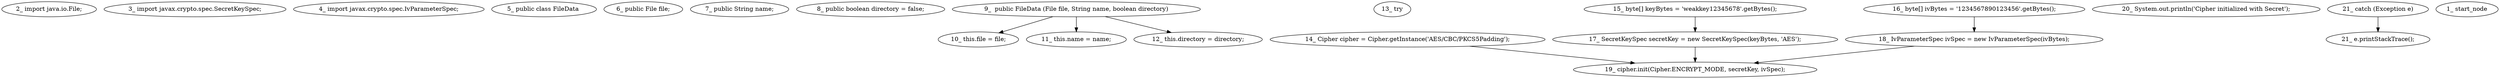 digraph  {
18 [label="2_ import java.io.File;", type_label=expression_statement];
24 [label="3_ import javax.crypto.spec.SecretKeySpec;", type_label=expression_statement];
32 [label="4_ import javax.crypto.spec.IvParameterSpec;", type_label=expression_statement];
40 [label="5_ public class FileData ", type_label=class_declaration];
44 [label="6_ public File file;", type_label=expression_statement];
49 [label="7_ public String name;", type_label=expression_statement];
54 [label="8_ public boolean directory = false;", type_label=expression_statement];
60 [label="9_  public FileData (File file, String name, boolean directory)", type_label=constructor_declaration];
74 [label="10_ this.file = file;", type_label=expression_statement];
80 [label="11_ this.name = name;", type_label=expression_statement];
86 [label="12_ this.directory = directory;", type_label=expression_statement];
92 [label="13_ try", type_label=try];
94 [label="14_ Cipher cipher = Cipher.getInstance('AES/CBC/PKCS5Padding');", type_label=expression_statement];
103 [label="15_ byte[] keyBytes = 'weakkey12345678'.getBytes();", type_label=expression_statement];
113 [label="16_ byte[] ivBytes = '1234567890123456'.getBytes();", type_label=expression_statement];
123 [label="17_ SecretKeySpec secretKey = new SecretKeySpec(keyBytes, 'AES');", type_label=expression_statement];
132 [label="18_ IvParameterSpec ivSpec = new IvParameterSpec(ivBytes);", type_label=expression_statement];
140 [label="19_ cipher.init(Cipher.ENCRYPT_MODE, secretKey, ivSpec);", type_label=expression_statement];
150 [label="20_ System.out.println('Cipher initialized with Secret');", type_label=expression_statement];
158 [label="21_ catch (Exception e)", type_label=catch];
164 [label="21_ e.printStackTrace();", type_label=expression_statement];
1 [label="1_ start_node", type_label=start];
60 -> 74  [key=1, used_def=file];
60 -> 80  [key=0, used_def=name];
60 -> 86  [key=0, used_def=directory];
94 -> 140  [key=0, used_def=cipher];
103 -> 123  [key=0, used_def=keyBytes];
113 -> 132  [key=0, used_def=ivBytes];
123 -> 140  [key=0, used_def=secretKey];
132 -> 140  [key=1, used_def=ivSpec];
158 -> 164  [key=1, used_def=e];
}
